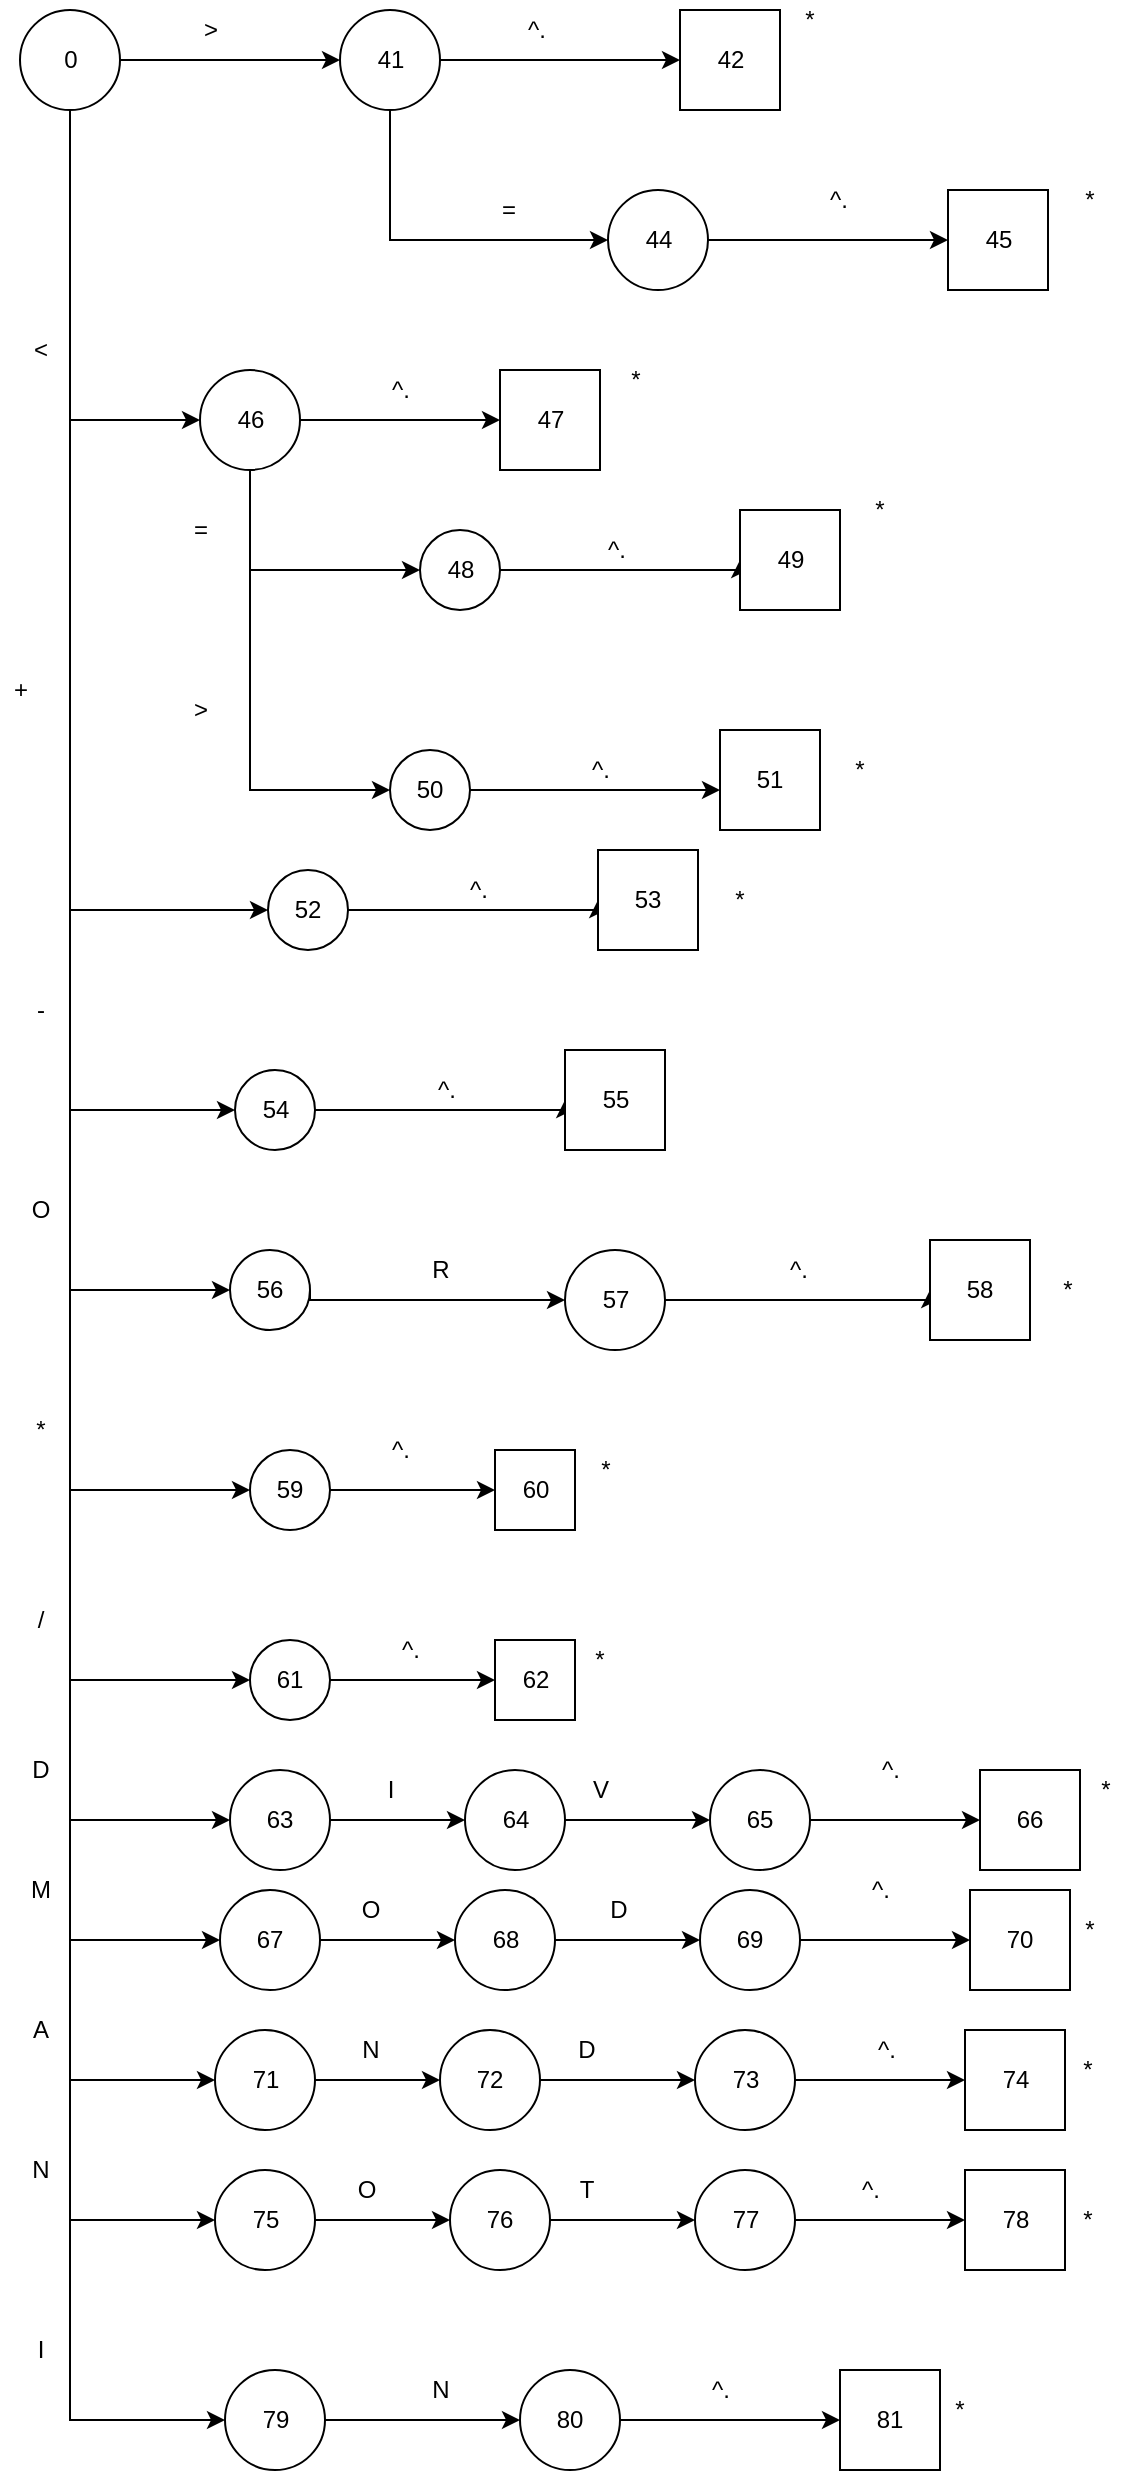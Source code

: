 <mxfile version="13.9.3" type="device"><diagram id="7BcZhdHkxd_y9WjiDYvt" name="operators"><mxGraphModel dx="1422" dy="777" grid="1" gridSize="10" guides="1" tooltips="1" connect="1" arrows="1" fold="1" page="1" pageScale="1" pageWidth="827" pageHeight="1169" math="0" shadow="0"><root><mxCell id="xxr12zGeZHEWF0TmTLAR-0"/><mxCell id="xxr12zGeZHEWF0TmTLAR-1" parent="xxr12zGeZHEWF0TmTLAR-0"/><mxCell id="l5Z_qXJ2aV-us4xvBS6S-2" style="edgeStyle=orthogonalEdgeStyle;rounded=0;orthogonalLoop=1;jettySize=auto;html=1;exitX=1;exitY=0.5;exitDx=0;exitDy=0;" parent="xxr12zGeZHEWF0TmTLAR-1" source="xxr12zGeZHEWF0TmTLAR-2" target="xxr12zGeZHEWF0TmTLAR-4" edge="1"><mxGeometry relative="1" as="geometry"/></mxCell><mxCell id="l5Z_qXJ2aV-us4xvBS6S-7" style="edgeStyle=orthogonalEdgeStyle;rounded=0;orthogonalLoop=1;jettySize=auto;html=1;exitX=0.5;exitY=1;exitDx=0;exitDy=0;entryX=0;entryY=0.5;entryDx=0;entryDy=0;" parent="xxr12zGeZHEWF0TmTLAR-1" source="xxr12zGeZHEWF0TmTLAR-2" target="xxr12zGeZHEWF0TmTLAR-25" edge="1"><mxGeometry relative="1" as="geometry"/></mxCell><mxCell id="l5Z_qXJ2aV-us4xvBS6S-8" style="edgeStyle=orthogonalEdgeStyle;rounded=0;orthogonalLoop=1;jettySize=auto;html=1;exitX=0.5;exitY=1;exitDx=0;exitDy=0;entryX=0;entryY=0.5;entryDx=0;entryDy=0;" parent="xxr12zGeZHEWF0TmTLAR-1" source="xxr12zGeZHEWF0TmTLAR-2" target="xxr12zGeZHEWF0TmTLAR-57" edge="1"><mxGeometry relative="1" as="geometry"/></mxCell><mxCell id="l5Z_qXJ2aV-us4xvBS6S-9" style="edgeStyle=orthogonalEdgeStyle;rounded=0;orthogonalLoop=1;jettySize=auto;html=1;exitX=0.5;exitY=1;exitDx=0;exitDy=0;entryX=0;entryY=0.5;entryDx=0;entryDy=0;" parent="xxr12zGeZHEWF0TmTLAR-1" source="xxr12zGeZHEWF0TmTLAR-2" target="xxr12zGeZHEWF0TmTLAR-65" edge="1"><mxGeometry relative="1" as="geometry"/></mxCell><mxCell id="l5Z_qXJ2aV-us4xvBS6S-10" style="edgeStyle=orthogonalEdgeStyle;rounded=0;orthogonalLoop=1;jettySize=auto;html=1;exitX=0.5;exitY=1;exitDx=0;exitDy=0;entryX=0;entryY=0.5;entryDx=0;entryDy=0;" parent="xxr12zGeZHEWF0TmTLAR-1" source="xxr12zGeZHEWF0TmTLAR-2" target="xxr12zGeZHEWF0TmTLAR-187" edge="1"><mxGeometry relative="1" as="geometry"/></mxCell><mxCell id="l5Z_qXJ2aV-us4xvBS6S-11" style="edgeStyle=orthogonalEdgeStyle;rounded=0;orthogonalLoop=1;jettySize=auto;html=1;exitX=0.5;exitY=1;exitDx=0;exitDy=0;entryX=0;entryY=0.5;entryDx=0;entryDy=0;" parent="xxr12zGeZHEWF0TmTLAR-1" source="xxr12zGeZHEWF0TmTLAR-2" target="xxr12zGeZHEWF0TmTLAR-170" edge="1"><mxGeometry relative="1" as="geometry"/></mxCell><mxCell id="l5Z_qXJ2aV-us4xvBS6S-12" style="edgeStyle=orthogonalEdgeStyle;rounded=0;orthogonalLoop=1;jettySize=auto;html=1;exitX=0.5;exitY=1;exitDx=0;exitDy=0;entryX=0;entryY=0.5;entryDx=0;entryDy=0;" parent="xxr12zGeZHEWF0TmTLAR-1" source="xxr12zGeZHEWF0TmTLAR-2" target="xxr12zGeZHEWF0TmTLAR-150" edge="1"><mxGeometry relative="1" as="geometry"/></mxCell><mxCell id="l5Z_qXJ2aV-us4xvBS6S-13" style="edgeStyle=orthogonalEdgeStyle;rounded=0;orthogonalLoop=1;jettySize=auto;html=1;exitX=0.5;exitY=1;exitDx=0;exitDy=0;entryX=0;entryY=0.5;entryDx=0;entryDy=0;" parent="xxr12zGeZHEWF0TmTLAR-1" source="xxr12zGeZHEWF0TmTLAR-2" target="xxr12zGeZHEWF0TmTLAR-131" edge="1"><mxGeometry relative="1" as="geometry"/></mxCell><mxCell id="l5Z_qXJ2aV-us4xvBS6S-14" style="edgeStyle=orthogonalEdgeStyle;rounded=0;orthogonalLoop=1;jettySize=auto;html=1;exitX=0.5;exitY=1;exitDx=0;exitDy=0;entryX=0;entryY=0.5;entryDx=0;entryDy=0;" parent="xxr12zGeZHEWF0TmTLAR-1" source="xxr12zGeZHEWF0TmTLAR-2" target="xxr12zGeZHEWF0TmTLAR-110" edge="1"><mxGeometry relative="1" as="geometry"/></mxCell><mxCell id="l5Z_qXJ2aV-us4xvBS6S-15" style="edgeStyle=orthogonalEdgeStyle;rounded=0;orthogonalLoop=1;jettySize=auto;html=1;exitX=0.5;exitY=1;exitDx=0;exitDy=0;entryX=0;entryY=0.5;entryDx=0;entryDy=0;" parent="xxr12zGeZHEWF0TmTLAR-1" source="xxr12zGeZHEWF0TmTLAR-2" target="xxr12zGeZHEWF0TmTLAR-103" edge="1"><mxGeometry relative="1" as="geometry"/></mxCell><mxCell id="l5Z_qXJ2aV-us4xvBS6S-16" style="edgeStyle=orthogonalEdgeStyle;rounded=0;orthogonalLoop=1;jettySize=auto;html=1;exitX=0.5;exitY=1;exitDx=0;exitDy=0;entryX=0;entryY=0.5;entryDx=0;entryDy=0;" parent="xxr12zGeZHEWF0TmTLAR-1" source="xxr12zGeZHEWF0TmTLAR-2" target="xxr12zGeZHEWF0TmTLAR-95" edge="1"><mxGeometry relative="1" as="geometry"/></mxCell><mxCell id="l5Z_qXJ2aV-us4xvBS6S-17" style="edgeStyle=orthogonalEdgeStyle;rounded=0;orthogonalLoop=1;jettySize=auto;html=1;exitX=0.5;exitY=1;exitDx=0;exitDy=0;entryX=0;entryY=0.5;entryDx=0;entryDy=0;" parent="xxr12zGeZHEWF0TmTLAR-1" source="xxr12zGeZHEWF0TmTLAR-2" target="xxr12zGeZHEWF0TmTLAR-75" edge="1"><mxGeometry relative="1" as="geometry"/></mxCell><mxCell id="xxr12zGeZHEWF0TmTLAR-2" value="" style="ellipse;whiteSpace=wrap;html=1;aspect=fixed;" parent="xxr12zGeZHEWF0TmTLAR-1" vertex="1"><mxGeometry x="40" y="60" width="50" height="50" as="geometry"/></mxCell><mxCell id="xxr12zGeZHEWF0TmTLAR-3" value="0" style="text;html=1;align=center;verticalAlign=middle;resizable=0;points=[];autosize=1;" parent="xxr12zGeZHEWF0TmTLAR-1" vertex="1"><mxGeometry x="55" y="75" width="20" height="20" as="geometry"/></mxCell><mxCell id="l5Z_qXJ2aV-us4xvBS6S-3" style="edgeStyle=orthogonalEdgeStyle;rounded=0;orthogonalLoop=1;jettySize=auto;html=1;exitX=1;exitY=0.5;exitDx=0;exitDy=0;entryX=0;entryY=0.5;entryDx=0;entryDy=0;" parent="xxr12zGeZHEWF0TmTLAR-1" source="xxr12zGeZHEWF0TmTLAR-4" target="xxr12zGeZHEWF0TmTLAR-6" edge="1"><mxGeometry relative="1" as="geometry"/></mxCell><mxCell id="l5Z_qXJ2aV-us4xvBS6S-4" style="edgeStyle=orthogonalEdgeStyle;rounded=0;orthogonalLoop=1;jettySize=auto;html=1;exitX=0.5;exitY=1;exitDx=0;exitDy=0;entryX=0;entryY=0.5;entryDx=0;entryDy=0;" parent="xxr12zGeZHEWF0TmTLAR-1" source="xxr12zGeZHEWF0TmTLAR-4" target="xxr12zGeZHEWF0TmTLAR-17" edge="1"><mxGeometry relative="1" as="geometry"/></mxCell><mxCell id="xxr12zGeZHEWF0TmTLAR-4" value="" style="ellipse;whiteSpace=wrap;html=1;aspect=fixed;" parent="xxr12zGeZHEWF0TmTLAR-1" vertex="1"><mxGeometry x="200" y="60" width="50" height="50" as="geometry"/></mxCell><mxCell id="xxr12zGeZHEWF0TmTLAR-5" value="41" style="text;html=1;align=center;verticalAlign=middle;resizable=0;points=[];autosize=1;" parent="xxr12zGeZHEWF0TmTLAR-1" vertex="1"><mxGeometry x="210" y="75" width="30" height="20" as="geometry"/></mxCell><mxCell id="xxr12zGeZHEWF0TmTLAR-6" value="" style="whiteSpace=wrap;html=1;aspect=fixed;" parent="xxr12zGeZHEWF0TmTLAR-1" vertex="1"><mxGeometry x="370" y="60" width="50" height="50" as="geometry"/></mxCell><mxCell id="xxr12zGeZHEWF0TmTLAR-7" value="42" style="text;html=1;align=center;verticalAlign=middle;resizable=0;points=[];autosize=1;" parent="xxr12zGeZHEWF0TmTLAR-1" vertex="1"><mxGeometry x="380" y="75" width="30" height="20" as="geometry"/></mxCell><mxCell id="xxr12zGeZHEWF0TmTLAR-9" value="&amp;gt;" style="text;html=1;align=center;verticalAlign=middle;resizable=0;points=[];autosize=1;" parent="xxr12zGeZHEWF0TmTLAR-1" vertex="1"><mxGeometry x="125" y="60" width="20" height="20" as="geometry"/></mxCell><mxCell id="xxr12zGeZHEWF0TmTLAR-11" value="^." style="text;html=1;align=center;verticalAlign=middle;resizable=0;points=[];autosize=1;" parent="xxr12zGeZHEWF0TmTLAR-1" vertex="1"><mxGeometry x="287.5" y="60" width="20" height="20" as="geometry"/></mxCell><mxCell id="l5Z_qXJ2aV-us4xvBS6S-6" style="edgeStyle=orthogonalEdgeStyle;rounded=0;orthogonalLoop=1;jettySize=auto;html=1;exitX=1;exitY=0.5;exitDx=0;exitDy=0;entryX=0;entryY=0.5;entryDx=0;entryDy=0;" parent="xxr12zGeZHEWF0TmTLAR-1" source="xxr12zGeZHEWF0TmTLAR-17" target="xxr12zGeZHEWF0TmTLAR-19" edge="1"><mxGeometry relative="1" as="geometry"/></mxCell><mxCell id="xxr12zGeZHEWF0TmTLAR-17" value="" style="ellipse;whiteSpace=wrap;html=1;aspect=fixed;" parent="xxr12zGeZHEWF0TmTLAR-1" vertex="1"><mxGeometry x="334" y="150" width="50" height="50" as="geometry"/></mxCell><mxCell id="xxr12zGeZHEWF0TmTLAR-18" value="44" style="text;html=1;align=center;verticalAlign=middle;resizable=0;points=[];autosize=1;" parent="xxr12zGeZHEWF0TmTLAR-1" vertex="1"><mxGeometry x="344" y="165" width="30" height="20" as="geometry"/></mxCell><mxCell id="xxr12zGeZHEWF0TmTLAR-19" value="" style="whiteSpace=wrap;html=1;aspect=fixed;" parent="xxr12zGeZHEWF0TmTLAR-1" vertex="1"><mxGeometry x="504" y="150" width="50" height="50" as="geometry"/></mxCell><mxCell id="xxr12zGeZHEWF0TmTLAR-20" value="45" style="text;html=1;align=center;verticalAlign=middle;resizable=0;points=[];autosize=1;" parent="xxr12zGeZHEWF0TmTLAR-1" vertex="1"><mxGeometry x="514" y="165" width="30" height="20" as="geometry"/></mxCell><mxCell id="xxr12zGeZHEWF0TmTLAR-23" value="=" style="text;html=1;align=center;verticalAlign=middle;resizable=0;points=[];autosize=1;" parent="xxr12zGeZHEWF0TmTLAR-1" vertex="1"><mxGeometry x="274" y="150" width="20" height="20" as="geometry"/></mxCell><mxCell id="xxr12zGeZHEWF0TmTLAR-24" value="^." style="text;html=1;align=center;verticalAlign=middle;resizable=0;points=[];autosize=1;" parent="xxr12zGeZHEWF0TmTLAR-1" vertex="1"><mxGeometry x="439" y="145" width="20" height="20" as="geometry"/></mxCell><mxCell id="l5Z_qXJ2aV-us4xvBS6S-19" style="edgeStyle=orthogonalEdgeStyle;rounded=0;orthogonalLoop=1;jettySize=auto;html=1;exitX=1;exitY=0.5;exitDx=0;exitDy=0;entryX=0;entryY=0.5;entryDx=0;entryDy=0;" parent="xxr12zGeZHEWF0TmTLAR-1" source="xxr12zGeZHEWF0TmTLAR-25" target="xxr12zGeZHEWF0TmTLAR-30" edge="1"><mxGeometry relative="1" as="geometry"/></mxCell><mxCell id="l5Z_qXJ2aV-us4xvBS6S-34" style="edgeStyle=orthogonalEdgeStyle;rounded=0;orthogonalLoop=1;jettySize=auto;html=1;exitX=0.5;exitY=1;exitDx=0;exitDy=0;entryX=0;entryY=0.5;entryDx=0;entryDy=0;" parent="xxr12zGeZHEWF0TmTLAR-1" source="xxr12zGeZHEWF0TmTLAR-25" target="xxr12zGeZHEWF0TmTLAR-36" edge="1"><mxGeometry relative="1" as="geometry"/></mxCell><mxCell id="l5Z_qXJ2aV-us4xvBS6S-39" style="edgeStyle=orthogonalEdgeStyle;rounded=0;orthogonalLoop=1;jettySize=auto;html=1;exitX=0.5;exitY=1;exitDx=0;exitDy=0;entryX=0;entryY=0.5;entryDx=0;entryDy=0;" parent="xxr12zGeZHEWF0TmTLAR-1" source="xxr12zGeZHEWF0TmTLAR-25" target="xxr12zGeZHEWF0TmTLAR-45" edge="1"><mxGeometry relative="1" as="geometry"/></mxCell><mxCell id="xxr12zGeZHEWF0TmTLAR-25" value="" style="ellipse;whiteSpace=wrap;html=1;aspect=fixed;" parent="xxr12zGeZHEWF0TmTLAR-1" vertex="1"><mxGeometry x="130" y="240" width="50" height="50" as="geometry"/></mxCell><mxCell id="xxr12zGeZHEWF0TmTLAR-26" value="46" style="text;html=1;align=center;verticalAlign=middle;resizable=0;points=[];autosize=1;" parent="xxr12zGeZHEWF0TmTLAR-1" vertex="1"><mxGeometry x="140" y="255" width="30" height="20" as="geometry"/></mxCell><mxCell id="xxr12zGeZHEWF0TmTLAR-29" value="&amp;lt;" style="text;html=1;align=center;verticalAlign=middle;resizable=0;points=[];autosize=1;" parent="xxr12zGeZHEWF0TmTLAR-1" vertex="1"><mxGeometry x="40" y="220" width="20" height="20" as="geometry"/></mxCell><mxCell id="xxr12zGeZHEWF0TmTLAR-30" value="" style="whiteSpace=wrap;html=1;aspect=fixed;" parent="xxr12zGeZHEWF0TmTLAR-1" vertex="1"><mxGeometry x="280" y="240" width="50" height="50" as="geometry"/></mxCell><mxCell id="xxr12zGeZHEWF0TmTLAR-32" value="47" style="text;html=1;align=center;verticalAlign=middle;resizable=0;points=[];autosize=1;" parent="xxr12zGeZHEWF0TmTLAR-1" vertex="1"><mxGeometry x="290" y="255" width="30" height="20" as="geometry"/></mxCell><mxCell id="xxr12zGeZHEWF0TmTLAR-33" value="^." style="text;html=1;align=center;verticalAlign=middle;resizable=0;points=[];autosize=1;" parent="xxr12zGeZHEWF0TmTLAR-1" vertex="1"><mxGeometry x="220" y="240" width="20" height="20" as="geometry"/></mxCell><mxCell id="xxr12zGeZHEWF0TmTLAR-35" value="=" style="text;html=1;align=center;verticalAlign=middle;resizable=0;points=[];autosize=1;" parent="xxr12zGeZHEWF0TmTLAR-1" vertex="1"><mxGeometry x="120" y="310" width="20" height="20" as="geometry"/></mxCell><mxCell id="l5Z_qXJ2aV-us4xvBS6S-38" style="edgeStyle=orthogonalEdgeStyle;rounded=0;orthogonalLoop=1;jettySize=auto;html=1;exitX=1;exitY=0.5;exitDx=0;exitDy=0;entryX=0;entryY=0.5;entryDx=0;entryDy=0;" parent="xxr12zGeZHEWF0TmTLAR-1" source="xxr12zGeZHEWF0TmTLAR-36" target="xxr12zGeZHEWF0TmTLAR-38" edge="1"><mxGeometry relative="1" as="geometry"><Array as="points"><mxPoint x="400" y="340"/></Array></mxGeometry></mxCell><mxCell id="xxr12zGeZHEWF0TmTLAR-36" value="" style="ellipse;whiteSpace=wrap;html=1;aspect=fixed;" parent="xxr12zGeZHEWF0TmTLAR-1" vertex="1"><mxGeometry x="240" y="320" width="40" height="40" as="geometry"/></mxCell><mxCell id="xxr12zGeZHEWF0TmTLAR-37" value="48" style="text;html=1;align=center;verticalAlign=middle;resizable=0;points=[];autosize=1;" parent="xxr12zGeZHEWF0TmTLAR-1" vertex="1"><mxGeometry x="245" y="330" width="30" height="20" as="geometry"/></mxCell><mxCell id="xxr12zGeZHEWF0TmTLAR-38" value="" style="whiteSpace=wrap;html=1;aspect=fixed;" parent="xxr12zGeZHEWF0TmTLAR-1" vertex="1"><mxGeometry x="400" y="310" width="50" height="50" as="geometry"/></mxCell><mxCell id="xxr12zGeZHEWF0TmTLAR-39" value="49" style="text;html=1;align=center;verticalAlign=middle;resizable=0;points=[];autosize=1;" parent="xxr12zGeZHEWF0TmTLAR-1" vertex="1"><mxGeometry x="410" y="325" width="30" height="20" as="geometry"/></mxCell><mxCell id="xxr12zGeZHEWF0TmTLAR-42" value="^." style="text;html=1;align=center;verticalAlign=middle;resizable=0;points=[];autosize=1;" parent="xxr12zGeZHEWF0TmTLAR-1" vertex="1"><mxGeometry x="327.5" y="320" width="20" height="20" as="geometry"/></mxCell><mxCell id="l5Z_qXJ2aV-us4xvBS6S-40" style="edgeStyle=orthogonalEdgeStyle;rounded=0;orthogonalLoop=1;jettySize=auto;html=1;exitX=1;exitY=0.5;exitDx=0;exitDy=0;" parent="xxr12zGeZHEWF0TmTLAR-1" source="xxr12zGeZHEWF0TmTLAR-45" target="xxr12zGeZHEWF0TmTLAR-47" edge="1"><mxGeometry relative="1" as="geometry"><Array as="points"><mxPoint x="360" y="450"/><mxPoint x="360" y="450"/></Array></mxGeometry></mxCell><mxCell id="xxr12zGeZHEWF0TmTLAR-45" value="50" style="ellipse;whiteSpace=wrap;html=1;aspect=fixed;" parent="xxr12zGeZHEWF0TmTLAR-1" vertex="1"><mxGeometry x="225" y="430" width="40" height="40" as="geometry"/></mxCell><mxCell id="xxr12zGeZHEWF0TmTLAR-47" value="51" style="whiteSpace=wrap;html=1;aspect=fixed;" parent="xxr12zGeZHEWF0TmTLAR-1" vertex="1"><mxGeometry x="390" y="420" width="50" height="50" as="geometry"/></mxCell><mxCell id="xxr12zGeZHEWF0TmTLAR-50" value="^." style="text;html=1;align=center;verticalAlign=middle;resizable=0;points=[];autosize=1;" parent="xxr12zGeZHEWF0TmTLAR-1" vertex="1"><mxGeometry x="320" y="430" width="20" height="20" as="geometry"/></mxCell><mxCell id="xxr12zGeZHEWF0TmTLAR-53" value="&amp;gt;" style="text;html=1;align=center;verticalAlign=middle;resizable=0;points=[];autosize=1;" parent="xxr12zGeZHEWF0TmTLAR-1" vertex="1"><mxGeometry x="120" y="400" width="20" height="20" as="geometry"/></mxCell><mxCell id="xxr12zGeZHEWF0TmTLAR-56" value="+" style="text;html=1;align=center;verticalAlign=middle;resizable=0;points=[];autosize=1;" parent="xxr12zGeZHEWF0TmTLAR-1" vertex="1"><mxGeometry x="30" y="390" width="20" height="20" as="geometry"/></mxCell><mxCell id="l5Z_qXJ2aV-us4xvBS6S-41" style="edgeStyle=orthogonalEdgeStyle;rounded=0;orthogonalLoop=1;jettySize=auto;html=1;exitX=1;exitY=0.5;exitDx=0;exitDy=0;entryX=0;entryY=0.5;entryDx=0;entryDy=0;" parent="xxr12zGeZHEWF0TmTLAR-1" source="xxr12zGeZHEWF0TmTLAR-57" target="xxr12zGeZHEWF0TmTLAR-59" edge="1"><mxGeometry relative="1" as="geometry"><Array as="points"><mxPoint x="329" y="510"/></Array></mxGeometry></mxCell><mxCell id="xxr12zGeZHEWF0TmTLAR-57" value="52" style="ellipse;whiteSpace=wrap;html=1;aspect=fixed;" parent="xxr12zGeZHEWF0TmTLAR-1" vertex="1"><mxGeometry x="164" y="490" width="40" height="40" as="geometry"/></mxCell><mxCell id="xxr12zGeZHEWF0TmTLAR-59" value="53" style="whiteSpace=wrap;html=1;aspect=fixed;" parent="xxr12zGeZHEWF0TmTLAR-1" vertex="1"><mxGeometry x="329" y="480" width="50" height="50" as="geometry"/></mxCell><mxCell id="xxr12zGeZHEWF0TmTLAR-62" value="^." style="text;html=1;align=center;verticalAlign=middle;resizable=0;points=[];autosize=1;" parent="xxr12zGeZHEWF0TmTLAR-1" vertex="1"><mxGeometry x="259" y="490" width="20" height="20" as="geometry"/></mxCell><mxCell id="l5Z_qXJ2aV-us4xvBS6S-42" style="edgeStyle=orthogonalEdgeStyle;rounded=0;orthogonalLoop=1;jettySize=auto;html=1;exitX=1;exitY=0.5;exitDx=0;exitDy=0;entryX=0;entryY=0.5;entryDx=0;entryDy=0;" parent="xxr12zGeZHEWF0TmTLAR-1" source="xxr12zGeZHEWF0TmTLAR-65" target="xxr12zGeZHEWF0TmTLAR-67" edge="1"><mxGeometry relative="1" as="geometry"><Array as="points"><mxPoint x="313" y="610"/></Array></mxGeometry></mxCell><mxCell id="xxr12zGeZHEWF0TmTLAR-65" value="54" style="ellipse;whiteSpace=wrap;html=1;aspect=fixed;" parent="xxr12zGeZHEWF0TmTLAR-1" vertex="1"><mxGeometry x="147.5" y="590" width="40" height="40" as="geometry"/></mxCell><mxCell id="xxr12zGeZHEWF0TmTLAR-67" value="55" style="whiteSpace=wrap;html=1;aspect=fixed;" parent="xxr12zGeZHEWF0TmTLAR-1" vertex="1"><mxGeometry x="312.5" y="580" width="50" height="50" as="geometry"/></mxCell><mxCell id="xxr12zGeZHEWF0TmTLAR-70" value="^." style="text;html=1;align=center;verticalAlign=middle;resizable=0;points=[];autosize=1;" parent="xxr12zGeZHEWF0TmTLAR-1" vertex="1"><mxGeometry x="242.5" y="590" width="20" height="20" as="geometry"/></mxCell><mxCell id="xxr12zGeZHEWF0TmTLAR-74" value="-" style="text;html=1;align=center;verticalAlign=middle;resizable=0;points=[];autosize=1;" parent="xxr12zGeZHEWF0TmTLAR-1" vertex="1"><mxGeometry x="40" y="550" width="20" height="20" as="geometry"/></mxCell><mxCell id="l5Z_qXJ2aV-us4xvBS6S-43" style="edgeStyle=orthogonalEdgeStyle;rounded=0;orthogonalLoop=1;jettySize=auto;html=1;exitX=1;exitY=0.5;exitDx=0;exitDy=0;" parent="xxr12zGeZHEWF0TmTLAR-1" source="xxr12zGeZHEWF0TmTLAR-75" target="xxr12zGeZHEWF0TmTLAR-86" edge="1"><mxGeometry relative="1" as="geometry"><Array as="points"><mxPoint x="185" y="705"/></Array></mxGeometry></mxCell><mxCell id="xxr12zGeZHEWF0TmTLAR-75" value="56" style="ellipse;whiteSpace=wrap;html=1;aspect=fixed;" parent="xxr12zGeZHEWF0TmTLAR-1" vertex="1"><mxGeometry x="145" y="680" width="40" height="40" as="geometry"/></mxCell><mxCell id="xxr12zGeZHEWF0TmTLAR-84" value="O" style="text;html=1;align=center;verticalAlign=middle;resizable=0;points=[];autosize=1;" parent="xxr12zGeZHEWF0TmTLAR-1" vertex="1"><mxGeometry x="35" y="650" width="30" height="20" as="geometry"/></mxCell><mxCell id="xxr12zGeZHEWF0TmTLAR-85" value="R" style="text;html=1;align=center;verticalAlign=middle;resizable=0;points=[];autosize=1;" parent="xxr12zGeZHEWF0TmTLAR-1" vertex="1"><mxGeometry x="240" y="680" width="20" height="20" as="geometry"/></mxCell><mxCell id="l5Z_qXJ2aV-us4xvBS6S-44" style="edgeStyle=orthogonalEdgeStyle;rounded=0;orthogonalLoop=1;jettySize=auto;html=1;exitX=1;exitY=0.5;exitDx=0;exitDy=0;entryX=0;entryY=0.5;entryDx=0;entryDy=0;" parent="xxr12zGeZHEWF0TmTLAR-1" source="xxr12zGeZHEWF0TmTLAR-86" target="xxr12zGeZHEWF0TmTLAR-87" edge="1"><mxGeometry relative="1" as="geometry"><Array as="points"><mxPoint x="495" y="705"/></Array></mxGeometry></mxCell><mxCell id="xxr12zGeZHEWF0TmTLAR-86" value="57" style="ellipse;whiteSpace=wrap;html=1;aspect=fixed;" parent="xxr12zGeZHEWF0TmTLAR-1" vertex="1"><mxGeometry x="312.5" y="680" width="50" height="50" as="geometry"/></mxCell><mxCell id="xxr12zGeZHEWF0TmTLAR-87" value="58" style="whiteSpace=wrap;html=1;aspect=fixed;" parent="xxr12zGeZHEWF0TmTLAR-1" vertex="1"><mxGeometry x="495" y="675" width="50" height="50" as="geometry"/></mxCell><mxCell id="xxr12zGeZHEWF0TmTLAR-90" value="^." style="text;html=1;align=center;verticalAlign=middle;resizable=0;points=[];autosize=1;" parent="xxr12zGeZHEWF0TmTLAR-1" vertex="1"><mxGeometry x="419" y="680" width="20" height="20" as="geometry"/></mxCell><mxCell id="xxr12zGeZHEWF0TmTLAR-94" value="*" style="text;html=1;align=center;verticalAlign=middle;resizable=0;points=[];autosize=1;" parent="xxr12zGeZHEWF0TmTLAR-1" vertex="1"><mxGeometry x="40" y="760" width="20" height="20" as="geometry"/></mxCell><mxCell id="l5Z_qXJ2aV-us4xvBS6S-45" style="edgeStyle=orthogonalEdgeStyle;rounded=0;orthogonalLoop=1;jettySize=auto;html=1;exitX=1;exitY=0.5;exitDx=0;exitDy=0;entryX=0;entryY=0.5;entryDx=0;entryDy=0;" parent="xxr12zGeZHEWF0TmTLAR-1" source="xxr12zGeZHEWF0TmTLAR-95" target="xxr12zGeZHEWF0TmTLAR-97" edge="1"><mxGeometry relative="1" as="geometry"/></mxCell><mxCell id="xxr12zGeZHEWF0TmTLAR-95" value="59" style="ellipse;whiteSpace=wrap;html=1;aspect=fixed;" parent="xxr12zGeZHEWF0TmTLAR-1" vertex="1"><mxGeometry x="155" y="780" width="40" height="40" as="geometry"/></mxCell><mxCell id="xxr12zGeZHEWF0TmTLAR-97" value="60" style="whiteSpace=wrap;html=1;aspect=fixed;" parent="xxr12zGeZHEWF0TmTLAR-1" vertex="1"><mxGeometry x="277.5" y="780" width="40" height="40" as="geometry"/></mxCell><mxCell id="xxr12zGeZHEWF0TmTLAR-102" value="/" style="text;html=1;align=center;verticalAlign=middle;resizable=0;points=[];autosize=1;" parent="xxr12zGeZHEWF0TmTLAR-1" vertex="1"><mxGeometry x="40" y="855" width="20" height="20" as="geometry"/></mxCell><mxCell id="l5Z_qXJ2aV-us4xvBS6S-46" style="edgeStyle=orthogonalEdgeStyle;rounded=0;orthogonalLoop=1;jettySize=auto;html=1;exitX=1;exitY=0.5;exitDx=0;exitDy=0;" parent="xxr12zGeZHEWF0TmTLAR-1" source="xxr12zGeZHEWF0TmTLAR-103" target="xxr12zGeZHEWF0TmTLAR-105" edge="1"><mxGeometry relative="1" as="geometry"/></mxCell><mxCell id="xxr12zGeZHEWF0TmTLAR-103" value="61" style="ellipse;whiteSpace=wrap;html=1;aspect=fixed;" parent="xxr12zGeZHEWF0TmTLAR-1" vertex="1"><mxGeometry x="155" y="875" width="40" height="40" as="geometry"/></mxCell><mxCell id="xxr12zGeZHEWF0TmTLAR-105" value="62" style="whiteSpace=wrap;html=1;aspect=fixed;" parent="xxr12zGeZHEWF0TmTLAR-1" vertex="1"><mxGeometry x="277.5" y="875" width="40" height="40" as="geometry"/></mxCell><mxCell id="xxr12zGeZHEWF0TmTLAR-108" value="^." style="text;html=1;align=center;verticalAlign=middle;resizable=0;points=[];autosize=1;" parent="xxr12zGeZHEWF0TmTLAR-1" vertex="1"><mxGeometry x="225" y="870" width="20" height="20" as="geometry"/></mxCell><mxCell id="l5Z_qXJ2aV-us4xvBS6S-47" style="edgeStyle=orthogonalEdgeStyle;rounded=0;orthogonalLoop=1;jettySize=auto;html=1;exitX=1;exitY=0.5;exitDx=0;exitDy=0;entryX=0;entryY=0.5;entryDx=0;entryDy=0;" parent="xxr12zGeZHEWF0TmTLAR-1" source="xxr12zGeZHEWF0TmTLAR-110" target="xxr12zGeZHEWF0TmTLAR-116" edge="1"><mxGeometry relative="1" as="geometry"/></mxCell><mxCell id="xxr12zGeZHEWF0TmTLAR-110" value="63" style="ellipse;whiteSpace=wrap;html=1;aspect=fixed;" parent="xxr12zGeZHEWF0TmTLAR-1" vertex="1"><mxGeometry x="145" y="940" width="50" height="50" as="geometry"/></mxCell><mxCell id="xxr12zGeZHEWF0TmTLAR-113" value="D" style="text;html=1;align=center;verticalAlign=middle;resizable=0;points=[];autosize=1;" parent="xxr12zGeZHEWF0TmTLAR-1" vertex="1"><mxGeometry x="40" y="930" width="20" height="20" as="geometry"/></mxCell><mxCell id="l5Z_qXJ2aV-us4xvBS6S-48" style="edgeStyle=orthogonalEdgeStyle;rounded=0;orthogonalLoop=1;jettySize=auto;html=1;exitX=1;exitY=0.5;exitDx=0;exitDy=0;entryX=0;entryY=0.5;entryDx=0;entryDy=0;" parent="xxr12zGeZHEWF0TmTLAR-1" source="xxr12zGeZHEWF0TmTLAR-116" target="xxr12zGeZHEWF0TmTLAR-117" edge="1"><mxGeometry relative="1" as="geometry"/></mxCell><mxCell id="xxr12zGeZHEWF0TmTLAR-116" value="64" style="ellipse;whiteSpace=wrap;html=1;aspect=fixed;" parent="xxr12zGeZHEWF0TmTLAR-1" vertex="1"><mxGeometry x="262.5" y="940" width="50" height="50" as="geometry"/></mxCell><mxCell id="l5Z_qXJ2aV-us4xvBS6S-49" style="edgeStyle=orthogonalEdgeStyle;rounded=0;orthogonalLoop=1;jettySize=auto;html=1;exitX=1;exitY=0.5;exitDx=0;exitDy=0;entryX=0;entryY=0.5;entryDx=0;entryDy=0;" parent="xxr12zGeZHEWF0TmTLAR-1" source="xxr12zGeZHEWF0TmTLAR-117" target="xxr12zGeZHEWF0TmTLAR-118" edge="1"><mxGeometry relative="1" as="geometry"/></mxCell><mxCell id="xxr12zGeZHEWF0TmTLAR-117" value="65" style="ellipse;whiteSpace=wrap;html=1;aspect=fixed;" parent="xxr12zGeZHEWF0TmTLAR-1" vertex="1"><mxGeometry x="385" y="940" width="50" height="50" as="geometry"/></mxCell><mxCell id="xxr12zGeZHEWF0TmTLAR-118" value="66" style="whiteSpace=wrap;html=1;aspect=fixed;" parent="xxr12zGeZHEWF0TmTLAR-1" vertex="1"><mxGeometry x="520" y="940" width="50" height="50" as="geometry"/></mxCell><mxCell id="xxr12zGeZHEWF0TmTLAR-126" value="I" style="text;html=1;align=center;verticalAlign=middle;resizable=0;points=[];autosize=1;" parent="xxr12zGeZHEWF0TmTLAR-1" vertex="1"><mxGeometry x="215" y="940" width="20" height="20" as="geometry"/></mxCell><mxCell id="xxr12zGeZHEWF0TmTLAR-127" value="V" style="text;html=1;align=center;verticalAlign=middle;resizable=0;points=[];autosize=1;" parent="xxr12zGeZHEWF0TmTLAR-1" vertex="1"><mxGeometry x="320" y="940" width="20" height="20" as="geometry"/></mxCell><mxCell id="xxr12zGeZHEWF0TmTLAR-128" value="^." style="text;html=1;align=center;verticalAlign=middle;resizable=0;points=[];autosize=1;" parent="xxr12zGeZHEWF0TmTLAR-1" vertex="1"><mxGeometry x="465" y="930" width="20" height="20" as="geometry"/></mxCell><mxCell id="l5Z_qXJ2aV-us4xvBS6S-51" style="edgeStyle=orthogonalEdgeStyle;rounded=0;orthogonalLoop=1;jettySize=auto;html=1;exitX=1;exitY=0.5;exitDx=0;exitDy=0;" parent="xxr12zGeZHEWF0TmTLAR-1" source="xxr12zGeZHEWF0TmTLAR-131" target="xxr12zGeZHEWF0TmTLAR-136" edge="1"><mxGeometry relative="1" as="geometry"/></mxCell><mxCell id="xxr12zGeZHEWF0TmTLAR-131" value="67" style="ellipse;whiteSpace=wrap;html=1;aspect=fixed;" parent="xxr12zGeZHEWF0TmTLAR-1" vertex="1"><mxGeometry x="140" y="1000" width="50" height="50" as="geometry"/></mxCell><mxCell id="l5Z_qXJ2aV-us4xvBS6S-52" style="edgeStyle=orthogonalEdgeStyle;rounded=0;orthogonalLoop=1;jettySize=auto;html=1;exitX=1;exitY=0.5;exitDx=0;exitDy=0;entryX=0;entryY=0.5;entryDx=0;entryDy=0;" parent="xxr12zGeZHEWF0TmTLAR-1" source="xxr12zGeZHEWF0TmTLAR-136" target="xxr12zGeZHEWF0TmTLAR-137" edge="1"><mxGeometry relative="1" as="geometry"/></mxCell><mxCell id="xxr12zGeZHEWF0TmTLAR-136" value="68" style="ellipse;whiteSpace=wrap;html=1;aspect=fixed;" parent="xxr12zGeZHEWF0TmTLAR-1" vertex="1"><mxGeometry x="257.5" y="1000" width="50" height="50" as="geometry"/></mxCell><mxCell id="l5Z_qXJ2aV-us4xvBS6S-53" style="edgeStyle=orthogonalEdgeStyle;rounded=0;orthogonalLoop=1;jettySize=auto;html=1;exitX=1;exitY=0.5;exitDx=0;exitDy=0;entryX=0;entryY=0.5;entryDx=0;entryDy=0;" parent="xxr12zGeZHEWF0TmTLAR-1" source="xxr12zGeZHEWF0TmTLAR-137" target="xxr12zGeZHEWF0TmTLAR-138" edge="1"><mxGeometry relative="1" as="geometry"/></mxCell><mxCell id="xxr12zGeZHEWF0TmTLAR-137" value="69" style="ellipse;whiteSpace=wrap;html=1;aspect=fixed;" parent="xxr12zGeZHEWF0TmTLAR-1" vertex="1"><mxGeometry x="380" y="1000" width="50" height="50" as="geometry"/></mxCell><mxCell id="xxr12zGeZHEWF0TmTLAR-138" value="70" style="whiteSpace=wrap;html=1;aspect=fixed;" parent="xxr12zGeZHEWF0TmTLAR-1" vertex="1"><mxGeometry x="515" y="1000" width="50" height="50" as="geometry"/></mxCell><mxCell id="xxr12zGeZHEWF0TmTLAR-144" value="O" style="text;html=1;align=center;verticalAlign=middle;resizable=0;points=[];autosize=1;" parent="xxr12zGeZHEWF0TmTLAR-1" vertex="1"><mxGeometry x="200" y="1000" width="30" height="20" as="geometry"/></mxCell><mxCell id="xxr12zGeZHEWF0TmTLAR-145" value="D" style="text;html=1;align=center;verticalAlign=middle;resizable=0;points=[];autosize=1;" parent="xxr12zGeZHEWF0TmTLAR-1" vertex="1"><mxGeometry x="329" y="1000" width="20" height="20" as="geometry"/></mxCell><mxCell id="xxr12zGeZHEWF0TmTLAR-146" value="^." style="text;html=1;align=center;verticalAlign=middle;resizable=0;points=[];autosize=1;" parent="xxr12zGeZHEWF0TmTLAR-1" vertex="1"><mxGeometry x="460" y="990" width="20" height="20" as="geometry"/></mxCell><mxCell id="xxr12zGeZHEWF0TmTLAR-147" value="M" style="text;html=1;align=center;verticalAlign=middle;resizable=0;points=[];autosize=1;" parent="xxr12zGeZHEWF0TmTLAR-1" vertex="1"><mxGeometry x="35" y="990" width="30" height="20" as="geometry"/></mxCell><mxCell id="l5Z_qXJ2aV-us4xvBS6S-56" style="edgeStyle=orthogonalEdgeStyle;rounded=0;orthogonalLoop=1;jettySize=auto;html=1;exitX=1;exitY=0.5;exitDx=0;exitDy=0;entryX=0;entryY=0.5;entryDx=0;entryDy=0;" parent="xxr12zGeZHEWF0TmTLAR-1" source="xxr12zGeZHEWF0TmTLAR-150" target="xxr12zGeZHEWF0TmTLAR-155" edge="1"><mxGeometry relative="1" as="geometry"/></mxCell><mxCell id="xxr12zGeZHEWF0TmTLAR-150" value="71" style="ellipse;whiteSpace=wrap;html=1;aspect=fixed;" parent="xxr12zGeZHEWF0TmTLAR-1" vertex="1"><mxGeometry x="137.5" y="1070" width="50" height="50" as="geometry"/></mxCell><mxCell id="xxr12zGeZHEWF0TmTLAR-153" value="A" style="text;html=1;align=center;verticalAlign=middle;resizable=0;points=[];autosize=1;" parent="xxr12zGeZHEWF0TmTLAR-1" vertex="1"><mxGeometry x="40" y="1060" width="20" height="20" as="geometry"/></mxCell><mxCell id="l5Z_qXJ2aV-us4xvBS6S-55" style="edgeStyle=orthogonalEdgeStyle;rounded=0;orthogonalLoop=1;jettySize=auto;html=1;exitX=1;exitY=0.5;exitDx=0;exitDy=0;entryX=0;entryY=0.5;entryDx=0;entryDy=0;" parent="xxr12zGeZHEWF0TmTLAR-1" source="xxr12zGeZHEWF0TmTLAR-155" target="xxr12zGeZHEWF0TmTLAR-156" edge="1"><mxGeometry relative="1" as="geometry"/></mxCell><mxCell id="xxr12zGeZHEWF0TmTLAR-155" value="72" style="ellipse;whiteSpace=wrap;html=1;aspect=fixed;" parent="xxr12zGeZHEWF0TmTLAR-1" vertex="1"><mxGeometry x="250" y="1070" width="50" height="50" as="geometry"/></mxCell><mxCell id="l5Z_qXJ2aV-us4xvBS6S-54" style="edgeStyle=orthogonalEdgeStyle;rounded=0;orthogonalLoop=1;jettySize=auto;html=1;exitX=1;exitY=0.5;exitDx=0;exitDy=0;entryX=0;entryY=0.5;entryDx=0;entryDy=0;" parent="xxr12zGeZHEWF0TmTLAR-1" source="xxr12zGeZHEWF0TmTLAR-156" target="xxr12zGeZHEWF0TmTLAR-157" edge="1"><mxGeometry relative="1" as="geometry"/></mxCell><mxCell id="xxr12zGeZHEWF0TmTLAR-156" value="73" style="ellipse;whiteSpace=wrap;html=1;aspect=fixed;" parent="xxr12zGeZHEWF0TmTLAR-1" vertex="1"><mxGeometry x="377.5" y="1070" width="50" height="50" as="geometry"/></mxCell><mxCell id="xxr12zGeZHEWF0TmTLAR-157" value="74" style="whiteSpace=wrap;html=1;aspect=fixed;" parent="xxr12zGeZHEWF0TmTLAR-1" vertex="1"><mxGeometry x="512.5" y="1070" width="50" height="50" as="geometry"/></mxCell><mxCell id="xxr12zGeZHEWF0TmTLAR-163" value="N" style="text;html=1;align=center;verticalAlign=middle;resizable=0;points=[];autosize=1;" parent="xxr12zGeZHEWF0TmTLAR-1" vertex="1"><mxGeometry x="205" y="1070" width="20" height="20" as="geometry"/></mxCell><mxCell id="xxr12zGeZHEWF0TmTLAR-164" value="D" style="text;html=1;align=center;verticalAlign=middle;resizable=0;points=[];autosize=1;" parent="xxr12zGeZHEWF0TmTLAR-1" vertex="1"><mxGeometry x="312.5" y="1070" width="20" height="20" as="geometry"/></mxCell><mxCell id="xxr12zGeZHEWF0TmTLAR-165" value="^." style="text;html=1;align=center;verticalAlign=middle;resizable=0;points=[];autosize=1;" parent="xxr12zGeZHEWF0TmTLAR-1" vertex="1"><mxGeometry x="462.5" y="1070" width="20" height="20" as="geometry"/></mxCell><mxCell id="l5Z_qXJ2aV-us4xvBS6S-57" style="edgeStyle=orthogonalEdgeStyle;rounded=0;orthogonalLoop=1;jettySize=auto;html=1;exitX=1;exitY=0.5;exitDx=0;exitDy=0;" parent="xxr12zGeZHEWF0TmTLAR-1" source="xxr12zGeZHEWF0TmTLAR-170" target="xxr12zGeZHEWF0TmTLAR-175" edge="1"><mxGeometry relative="1" as="geometry"/></mxCell><mxCell id="xxr12zGeZHEWF0TmTLAR-170" value="75" style="ellipse;whiteSpace=wrap;html=1;aspect=fixed;" parent="xxr12zGeZHEWF0TmTLAR-1" vertex="1"><mxGeometry x="137.5" y="1140" width="50" height="50" as="geometry"/></mxCell><mxCell id="xxr12zGeZHEWF0TmTLAR-173" value="N" style="text;html=1;align=center;verticalAlign=middle;resizable=0;points=[];autosize=1;" parent="xxr12zGeZHEWF0TmTLAR-1" vertex="1"><mxGeometry x="40" y="1130" width="20" height="20" as="geometry"/></mxCell><mxCell id="l5Z_qXJ2aV-us4xvBS6S-58" style="edgeStyle=orthogonalEdgeStyle;rounded=0;orthogonalLoop=1;jettySize=auto;html=1;exitX=1;exitY=0.5;exitDx=0;exitDy=0;" parent="xxr12zGeZHEWF0TmTLAR-1" source="xxr12zGeZHEWF0TmTLAR-175" target="xxr12zGeZHEWF0TmTLAR-176" edge="1"><mxGeometry relative="1" as="geometry"/></mxCell><mxCell id="xxr12zGeZHEWF0TmTLAR-175" value="76" style="ellipse;whiteSpace=wrap;html=1;aspect=fixed;" parent="xxr12zGeZHEWF0TmTLAR-1" vertex="1"><mxGeometry x="255" y="1140" width="50" height="50" as="geometry"/></mxCell><mxCell id="l5Z_qXJ2aV-us4xvBS6S-59" style="edgeStyle=orthogonalEdgeStyle;rounded=0;orthogonalLoop=1;jettySize=auto;html=1;exitX=1;exitY=0.5;exitDx=0;exitDy=0;" parent="xxr12zGeZHEWF0TmTLAR-1" source="xxr12zGeZHEWF0TmTLAR-176" target="xxr12zGeZHEWF0TmTLAR-177" edge="1"><mxGeometry relative="1" as="geometry"/></mxCell><mxCell id="xxr12zGeZHEWF0TmTLAR-176" value="77" style="ellipse;whiteSpace=wrap;html=1;aspect=fixed;" parent="xxr12zGeZHEWF0TmTLAR-1" vertex="1"><mxGeometry x="377.5" y="1140" width="50" height="50" as="geometry"/></mxCell><mxCell id="xxr12zGeZHEWF0TmTLAR-177" value="78" style="whiteSpace=wrap;html=1;aspect=fixed;" parent="xxr12zGeZHEWF0TmTLAR-1" vertex="1"><mxGeometry x="512.5" y="1140" width="50" height="50" as="geometry"/></mxCell><mxCell id="xxr12zGeZHEWF0TmTLAR-183" value="O" style="text;html=1;align=center;verticalAlign=middle;resizable=0;points=[];autosize=1;" parent="xxr12zGeZHEWF0TmTLAR-1" vertex="1"><mxGeometry x="197.5" y="1140" width="30" height="20" as="geometry"/></mxCell><mxCell id="xxr12zGeZHEWF0TmTLAR-184" value="T" style="text;html=1;align=center;verticalAlign=middle;resizable=0;points=[];autosize=1;" parent="xxr12zGeZHEWF0TmTLAR-1" vertex="1"><mxGeometry x="312.5" y="1140" width="20" height="20" as="geometry"/></mxCell><mxCell id="xxr12zGeZHEWF0TmTLAR-185" value="^." style="text;html=1;align=center;verticalAlign=middle;resizable=0;points=[];autosize=1;" parent="xxr12zGeZHEWF0TmTLAR-1" vertex="1"><mxGeometry x="455" y="1140" width="20" height="20" as="geometry"/></mxCell><mxCell id="l5Z_qXJ2aV-us4xvBS6S-60" style="edgeStyle=orthogonalEdgeStyle;rounded=0;orthogonalLoop=1;jettySize=auto;html=1;exitX=1;exitY=0.5;exitDx=0;exitDy=0;entryX=0;entryY=0.5;entryDx=0;entryDy=0;" parent="xxr12zGeZHEWF0TmTLAR-1" source="xxr12zGeZHEWF0TmTLAR-187" target="xxr12zGeZHEWF0TmTLAR-188" edge="1"><mxGeometry relative="1" as="geometry"/></mxCell><mxCell id="xxr12zGeZHEWF0TmTLAR-187" value="79" style="ellipse;whiteSpace=wrap;html=1;aspect=fixed;" parent="xxr12zGeZHEWF0TmTLAR-1" vertex="1"><mxGeometry x="142.5" y="1240" width="50" height="50" as="geometry"/></mxCell><mxCell id="l5Z_qXJ2aV-us4xvBS6S-61" style="edgeStyle=orthogonalEdgeStyle;rounded=0;orthogonalLoop=1;jettySize=auto;html=1;exitX=1;exitY=0.5;exitDx=0;exitDy=0;" parent="xxr12zGeZHEWF0TmTLAR-1" source="xxr12zGeZHEWF0TmTLAR-188" target="xxr12zGeZHEWF0TmTLAR-189" edge="1"><mxGeometry relative="1" as="geometry"/></mxCell><mxCell id="xxr12zGeZHEWF0TmTLAR-188" value="80" style="ellipse;whiteSpace=wrap;html=1;aspect=fixed;" parent="xxr12zGeZHEWF0TmTLAR-1" vertex="1"><mxGeometry x="290" y="1240" width="50" height="50" as="geometry"/></mxCell><mxCell id="xxr12zGeZHEWF0TmTLAR-189" value="81" style="whiteSpace=wrap;html=1;aspect=fixed;" parent="xxr12zGeZHEWF0TmTLAR-1" vertex="1"><mxGeometry x="450" y="1240" width="50" height="50" as="geometry"/></mxCell><mxCell id="xxr12zGeZHEWF0TmTLAR-195" value="I" style="text;html=1;align=center;verticalAlign=middle;resizable=0;points=[];autosize=1;" parent="xxr12zGeZHEWF0TmTLAR-1" vertex="1"><mxGeometry x="40" y="1220" width="20" height="20" as="geometry"/></mxCell><mxCell id="xxr12zGeZHEWF0TmTLAR-196" value="N" style="text;html=1;align=center;verticalAlign=middle;resizable=0;points=[];autosize=1;" parent="xxr12zGeZHEWF0TmTLAR-1" vertex="1"><mxGeometry x="240" y="1240" width="20" height="20" as="geometry"/></mxCell><mxCell id="xxr12zGeZHEWF0TmTLAR-197" value="^." style="text;html=1;align=center;verticalAlign=middle;resizable=0;points=[];autosize=1;" parent="xxr12zGeZHEWF0TmTLAR-1" vertex="1"><mxGeometry x="380" y="1240" width="20" height="20" as="geometry"/></mxCell><mxCell id="wS75XcvHwfPkbeql72KZ-0" value="^." style="text;html=1;align=center;verticalAlign=middle;resizable=0;points=[];autosize=1;" parent="xxr12zGeZHEWF0TmTLAR-1" vertex="1"><mxGeometry x="220" y="770" width="20" height="20" as="geometry"/></mxCell><mxCell id="l5Z_qXJ2aV-us4xvBS6S-20" value="*" style="text;html=1;strokeColor=none;fillColor=none;align=center;verticalAlign=middle;whiteSpace=wrap;rounded=0;" parent="xxr12zGeZHEWF0TmTLAR-1" vertex="1"><mxGeometry x="415" y="55" width="40" height="20" as="geometry"/></mxCell><mxCell id="l5Z_qXJ2aV-us4xvBS6S-21" value="*" style="text;html=1;strokeColor=none;fillColor=none;align=center;verticalAlign=middle;whiteSpace=wrap;rounded=0;" parent="xxr12zGeZHEWF0TmTLAR-1" vertex="1"><mxGeometry x="555" y="145" width="40" height="20" as="geometry"/></mxCell><mxCell id="l5Z_qXJ2aV-us4xvBS6S-22" value="*" style="text;html=1;strokeColor=none;fillColor=none;align=center;verticalAlign=middle;whiteSpace=wrap;rounded=0;" parent="xxr12zGeZHEWF0TmTLAR-1" vertex="1"><mxGeometry x="327.5" y="235" width="40" height="20" as="geometry"/></mxCell><mxCell id="l5Z_qXJ2aV-us4xvBS6S-23" value="*" style="text;html=1;strokeColor=none;fillColor=none;align=center;verticalAlign=middle;whiteSpace=wrap;rounded=0;" parent="xxr12zGeZHEWF0TmTLAR-1" vertex="1"><mxGeometry x="450" y="300" width="40" height="20" as="geometry"/></mxCell><mxCell id="l5Z_qXJ2aV-us4xvBS6S-24" value="*" style="text;html=1;strokeColor=none;fillColor=none;align=center;verticalAlign=middle;whiteSpace=wrap;rounded=0;" parent="xxr12zGeZHEWF0TmTLAR-1" vertex="1"><mxGeometry x="440" y="430" width="40" height="20" as="geometry"/></mxCell><mxCell id="l5Z_qXJ2aV-us4xvBS6S-25" value="*" style="text;html=1;strokeColor=none;fillColor=none;align=center;verticalAlign=middle;whiteSpace=wrap;rounded=0;" parent="xxr12zGeZHEWF0TmTLAR-1" vertex="1"><mxGeometry x="380" y="495" width="40" height="20" as="geometry"/></mxCell><mxCell id="l5Z_qXJ2aV-us4xvBS6S-26" value="*" style="text;html=1;strokeColor=none;fillColor=none;align=center;verticalAlign=middle;whiteSpace=wrap;rounded=0;" parent="xxr12zGeZHEWF0TmTLAR-1" vertex="1"><mxGeometry x="544" y="690" width="40" height="20" as="geometry"/></mxCell><mxCell id="l5Z_qXJ2aV-us4xvBS6S-27" value="*" style="text;html=1;strokeColor=none;fillColor=none;align=center;verticalAlign=middle;whiteSpace=wrap;rounded=0;" parent="xxr12zGeZHEWF0TmTLAR-1" vertex="1"><mxGeometry x="312.5" y="780" width="40" height="20" as="geometry"/></mxCell><mxCell id="l5Z_qXJ2aV-us4xvBS6S-28" value="*" style="text;html=1;strokeColor=none;fillColor=none;align=center;verticalAlign=middle;whiteSpace=wrap;rounded=0;" parent="xxr12zGeZHEWF0TmTLAR-1" vertex="1"><mxGeometry x="310" y="875" width="40" height="20" as="geometry"/></mxCell><mxCell id="l5Z_qXJ2aV-us4xvBS6S-29" value="*" style="text;html=1;strokeColor=none;fillColor=none;align=center;verticalAlign=middle;whiteSpace=wrap;rounded=0;" parent="xxr12zGeZHEWF0TmTLAR-1" vertex="1"><mxGeometry x="562.5" y="940" width="40" height="20" as="geometry"/></mxCell><mxCell id="l5Z_qXJ2aV-us4xvBS6S-30" value="*" style="text;html=1;strokeColor=none;fillColor=none;align=center;verticalAlign=middle;whiteSpace=wrap;rounded=0;" parent="xxr12zGeZHEWF0TmTLAR-1" vertex="1"><mxGeometry x="555" y="1010" width="40" height="20" as="geometry"/></mxCell><mxCell id="l5Z_qXJ2aV-us4xvBS6S-31" value="*" style="text;html=1;strokeColor=none;fillColor=none;align=center;verticalAlign=middle;whiteSpace=wrap;rounded=0;" parent="xxr12zGeZHEWF0TmTLAR-1" vertex="1"><mxGeometry x="554" y="1080" width="40" height="20" as="geometry"/></mxCell><mxCell id="l5Z_qXJ2aV-us4xvBS6S-32" value="*" style="text;html=1;strokeColor=none;fillColor=none;align=center;verticalAlign=middle;whiteSpace=wrap;rounded=0;" parent="xxr12zGeZHEWF0TmTLAR-1" vertex="1"><mxGeometry x="554" y="1155" width="40" height="20" as="geometry"/></mxCell><mxCell id="l5Z_qXJ2aV-us4xvBS6S-33" value="*" style="text;html=1;strokeColor=none;fillColor=none;align=center;verticalAlign=middle;whiteSpace=wrap;rounded=0;" parent="xxr12zGeZHEWF0TmTLAR-1" vertex="1"><mxGeometry x="490" y="1250" width="40" height="20" as="geometry"/></mxCell></root></mxGraphModel></diagram></mxfile>